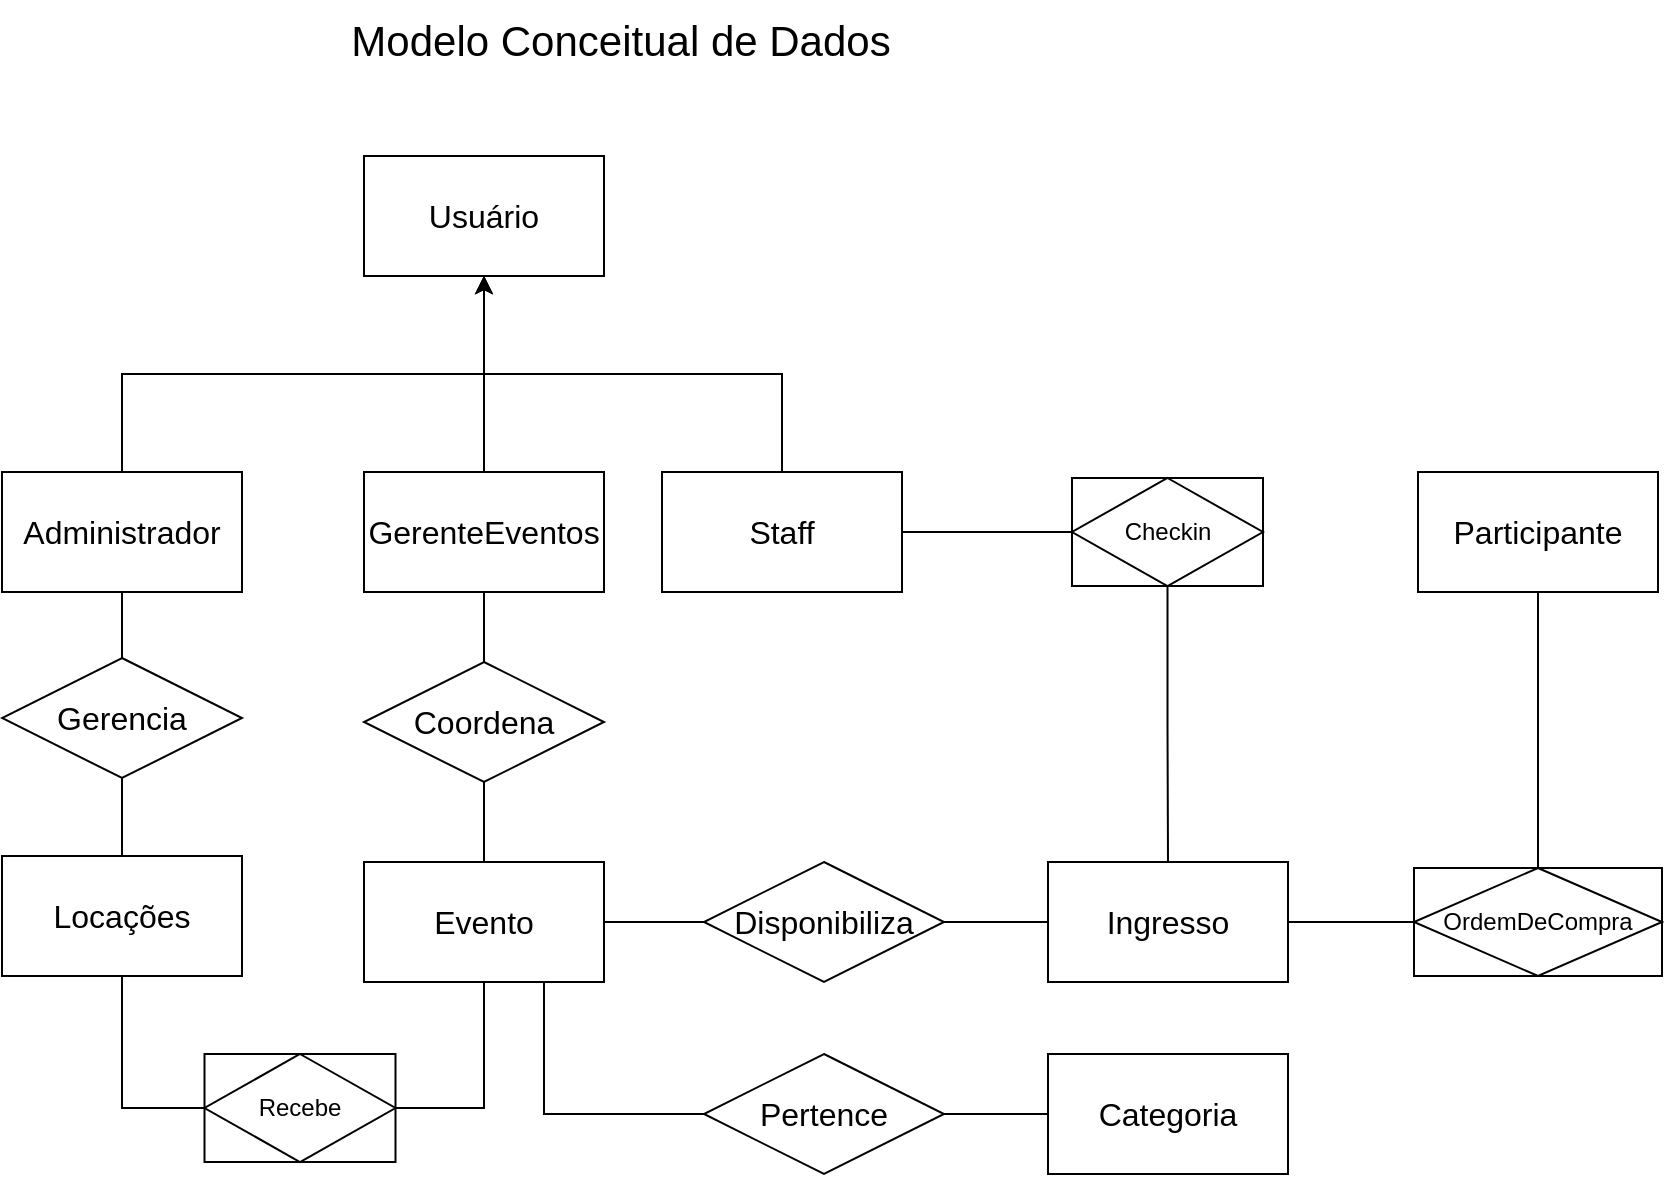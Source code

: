 <mxfile version="24.1.0" type="device">
  <diagram name="Página-1" id="3gqKRnXt5KwjTsprkyF4">
    <mxGraphModel dx="1514" dy="788" grid="0" gridSize="10" guides="1" tooltips="1" connect="1" arrows="1" fold="1" page="0" pageScale="1" pageWidth="827" pageHeight="1169" math="0" shadow="0">
      <root>
        <mxCell id="0" />
        <mxCell id="1" parent="0" />
        <mxCell id="Ddyv1p4y5gCR3032bXAw-13" value="&lt;font style=&quot;font-size: 21px;&quot;&gt;Modelo Conceitual de Dados&lt;/font&gt;" style="text;html=1;align=center;verticalAlign=middle;resizable=0;points=[];autosize=1;strokeColor=none;fillColor=none;strokeWidth=5;" parent="1" vertex="1">
          <mxGeometry x="-90" y="266" width="290" height="40" as="geometry" />
        </mxCell>
        <mxCell id="__w5EYQcTCQ6reo6Pu2O-18" style="edgeStyle=orthogonalEdgeStyle;rounded=0;orthogonalLoop=1;jettySize=auto;html=1;endArrow=none;endFill=0;" parent="1" source="WXTgVZCixAoeuCISGFSQ-37" target="__w5EYQcTCQ6reo6Pu2O-17" edge="1">
          <mxGeometry relative="1" as="geometry" />
        </mxCell>
        <mxCell id="WXTgVZCixAoeuCISGFSQ-37" value="&lt;font style=&quot;font-size: 16px;&quot;&gt;Evento&lt;/font&gt;" style="rounded=0;whiteSpace=wrap;html=1;" parent="1" vertex="1">
          <mxGeometry x="-73" y="697" width="120" height="60" as="geometry" />
        </mxCell>
        <mxCell id="WXTgVZCixAoeuCISGFSQ-38" style="edgeStyle=orthogonalEdgeStyle;rounded=0;orthogonalLoop=1;jettySize=auto;html=1;endArrow=none;endFill=0;startArrow=classic;startFill=1;exitX=0.5;exitY=1;exitDx=0;exitDy=0;" parent="1" source="WXTgVZCixAoeuCISGFSQ-39" target="WXTgVZCixAoeuCISGFSQ-40" edge="1">
          <mxGeometry relative="1" as="geometry">
            <mxPoint x="-13" y="482" as="targetPoint" />
          </mxGeometry>
        </mxCell>
        <mxCell id="WXTgVZCixAoeuCISGFSQ-39" value="&lt;font style=&quot;font-size: 16px;&quot;&gt;Usuário&lt;/font&gt;" style="rounded=0;whiteSpace=wrap;html=1;" parent="1" vertex="1">
          <mxGeometry x="-73" y="344" width="120" height="60" as="geometry" />
        </mxCell>
        <mxCell id="WXTgVZCixAoeuCISGFSQ-40" value="&lt;font style=&quot;font-size: 16px;&quot;&gt;Administrador&lt;/font&gt;" style="rounded=0;whiteSpace=wrap;html=1;" parent="1" vertex="1">
          <mxGeometry x="-254" y="502" width="120" height="60" as="geometry" />
        </mxCell>
        <mxCell id="WXTgVZCixAoeuCISGFSQ-41" value="&lt;font style=&quot;font-size: 16px;&quot;&gt;GerenteEventos&lt;/font&gt;" style="rounded=0;whiteSpace=wrap;html=1;" parent="1" vertex="1">
          <mxGeometry x="-73" y="502" width="120" height="60" as="geometry" />
        </mxCell>
        <mxCell id="WXTgVZCixAoeuCISGFSQ-42" style="edgeStyle=orthogonalEdgeStyle;rounded=0;orthogonalLoop=1;jettySize=auto;html=1;exitX=0.5;exitY=1;exitDx=0;exitDy=0;endArrow=none;endFill=0;startArrow=classic;startFill=1;" parent="1" source="WXTgVZCixAoeuCISGFSQ-39" target="WXTgVZCixAoeuCISGFSQ-41" edge="1">
          <mxGeometry relative="1" as="geometry">
            <mxPoint x="-94" y="505" as="targetPoint" />
            <mxPoint x="-3" y="414" as="sourcePoint" />
          </mxGeometry>
        </mxCell>
        <mxCell id="WXTgVZCixAoeuCISGFSQ-43" value="Coordena" style="shape=rhombus;perimeter=rhombusPerimeter;whiteSpace=wrap;html=1;align=center;fontSize=16;" parent="1" vertex="1">
          <mxGeometry x="-73" y="597" width="120" height="60" as="geometry" />
        </mxCell>
        <mxCell id="WXTgVZCixAoeuCISGFSQ-44" style="edgeStyle=orthogonalEdgeStyle;rounded=0;orthogonalLoop=1;jettySize=auto;html=1;entryX=0.5;entryY=0;entryDx=0;entryDy=0;strokeColor=default;endArrow=none;endFill=0;exitX=0.5;exitY=1;exitDx=0;exitDy=0;" parent="1" source="WXTgVZCixAoeuCISGFSQ-41" target="WXTgVZCixAoeuCISGFSQ-43" edge="1">
          <mxGeometry relative="1" as="geometry">
            <mxPoint x="76" y="180" as="targetPoint" />
            <mxPoint x="48" y="530" as="sourcePoint" />
            <Array as="points" />
          </mxGeometry>
        </mxCell>
        <mxCell id="WXTgVZCixAoeuCISGFSQ-45" style="edgeStyle=orthogonalEdgeStyle;rounded=0;orthogonalLoop=1;jettySize=auto;html=1;entryX=0.5;entryY=0;entryDx=0;entryDy=0;strokeColor=default;endArrow=none;endFill=0;exitX=0.5;exitY=1;exitDx=0;exitDy=0;" parent="1" source="WXTgVZCixAoeuCISGFSQ-43" target="WXTgVZCixAoeuCISGFSQ-37" edge="1">
          <mxGeometry relative="1" as="geometry">
            <mxPoint x="301" y="531.88" as="targetPoint" />
            <mxPoint x="234" y="531.88" as="sourcePoint" />
            <Array as="points" />
          </mxGeometry>
        </mxCell>
        <mxCell id="WXTgVZCixAoeuCISGFSQ-46" style="edgeStyle=orthogonalEdgeStyle;rounded=0;orthogonalLoop=1;jettySize=auto;html=1;entryX=0.5;entryY=1;entryDx=0;entryDy=0;endArrow=none;endFill=0;" parent="1" source="WXTgVZCixAoeuCISGFSQ-47" target="WXTgVZCixAoeuCISGFSQ-49" edge="1">
          <mxGeometry relative="1" as="geometry" />
        </mxCell>
        <mxCell id="WXTgVZCixAoeuCISGFSQ-47" value="&lt;span style=&quot;font-size: 16px;&quot;&gt;Locações&lt;/span&gt;" style="rounded=0;whiteSpace=wrap;html=1;" parent="1" vertex="1">
          <mxGeometry x="-254" y="694" width="120" height="60" as="geometry" />
        </mxCell>
        <mxCell id="WXTgVZCixAoeuCISGFSQ-48" style="edgeStyle=orthogonalEdgeStyle;rounded=0;orthogonalLoop=1;jettySize=auto;html=1;entryX=0.5;entryY=1;entryDx=0;entryDy=0;endArrow=none;endFill=0;" parent="1" source="WXTgVZCixAoeuCISGFSQ-49" target="WXTgVZCixAoeuCISGFSQ-40" edge="1">
          <mxGeometry relative="1" as="geometry" />
        </mxCell>
        <mxCell id="WXTgVZCixAoeuCISGFSQ-49" value="Gerencia" style="shape=rhombus;perimeter=rhombusPerimeter;whiteSpace=wrap;html=1;align=center;fontSize=16;" parent="1" vertex="1">
          <mxGeometry x="-254" y="595" width="120" height="60" as="geometry" />
        </mxCell>
        <mxCell id="WXTgVZCixAoeuCISGFSQ-50" style="edgeStyle=orthogonalEdgeStyle;rounded=0;orthogonalLoop=1;jettySize=auto;html=1;strokeColor=default;endArrow=none;endFill=0;exitX=1;exitY=0.5;exitDx=0;exitDy=0;entryX=0.5;entryY=1;entryDx=0;entryDy=0;" parent="1" source="WXTgVZCixAoeuCISGFSQ-53" target="WXTgVZCixAoeuCISGFSQ-37" edge="1">
          <mxGeometry relative="1" as="geometry">
            <mxPoint x="120" y="936" as="targetPoint" />
            <mxPoint x="-42.5" y="837" as="sourcePoint" />
          </mxGeometry>
        </mxCell>
        <mxCell id="WXTgVZCixAoeuCISGFSQ-51" style="edgeStyle=orthogonalEdgeStyle;rounded=0;orthogonalLoop=1;jettySize=auto;html=1;entryX=0;entryY=0.5;entryDx=0;entryDy=0;strokeColor=default;endArrow=none;endFill=0;" parent="1" source="WXTgVZCixAoeuCISGFSQ-47" target="WXTgVZCixAoeuCISGFSQ-53" edge="1">
          <mxGeometry relative="1" as="geometry">
            <mxPoint x="-162.5" y="837" as="targetPoint" />
            <mxPoint x="-233" y="936" as="sourcePoint" />
            <Array as="points" />
          </mxGeometry>
        </mxCell>
        <mxCell id="WXTgVZCixAoeuCISGFSQ-52" value="&lt;font style=&quot;font-size: 16px;&quot;&gt;Participante&lt;/font&gt;" style="rounded=0;whiteSpace=wrap;html=1;" parent="1" vertex="1">
          <mxGeometry x="454" y="502" width="120" height="60" as="geometry" />
        </mxCell>
        <mxCell id="WXTgVZCixAoeuCISGFSQ-53" value="Recebe" style="shape=associativeEntity;whiteSpace=wrap;html=1;align=center;" parent="1" vertex="1">
          <mxGeometry x="-152.75" y="793" width="95.5" height="54" as="geometry" />
        </mxCell>
        <mxCell id="WXTgVZCixAoeuCISGFSQ-56" style="edgeStyle=orthogonalEdgeStyle;rounded=0;orthogonalLoop=1;jettySize=auto;html=1;strokeColor=default;endArrow=none;endFill=0;entryX=0.5;entryY=0;entryDx=0;entryDy=0;" parent="1" source="WXTgVZCixAoeuCISGFSQ-52" target="__w5EYQcTCQ6reo6Pu2O-16" edge="1">
          <mxGeometry relative="1" as="geometry">
            <mxPoint x="526.048" y="733" as="targetPoint" />
            <mxPoint x="143" y="736" as="sourcePoint" />
          </mxGeometry>
        </mxCell>
        <mxCell id="__w5EYQcTCQ6reo6Pu2O-19" style="edgeStyle=orthogonalEdgeStyle;rounded=0;orthogonalLoop=1;jettySize=auto;html=1;entryX=1;entryY=0.5;entryDx=0;entryDy=0;endArrow=none;endFill=0;" parent="1" source="__w5EYQcTCQ6reo6Pu2O-4" target="__w5EYQcTCQ6reo6Pu2O-17" edge="1">
          <mxGeometry relative="1" as="geometry" />
        </mxCell>
        <mxCell id="__w5EYQcTCQ6reo6Pu2O-4" value="&lt;font style=&quot;font-size: 16px;&quot;&gt;Ingresso&lt;/font&gt;" style="rounded=0;whiteSpace=wrap;html=1;" parent="1" vertex="1">
          <mxGeometry x="269" y="697" width="120" height="60" as="geometry" />
        </mxCell>
        <mxCell id="__w5EYQcTCQ6reo6Pu2O-5" style="edgeStyle=orthogonalEdgeStyle;rounded=0;orthogonalLoop=1;jettySize=auto;html=1;entryX=1;entryY=0.5;entryDx=0;entryDy=0;endArrow=none;endFill=0;exitX=0;exitY=0.5;exitDx=0;exitDy=0;" parent="1" source="__w5EYQcTCQ6reo6Pu2O-16" target="__w5EYQcTCQ6reo6Pu2O-4" edge="1">
          <mxGeometry relative="1" as="geometry">
            <mxPoint x="466" y="763" as="sourcePoint" />
          </mxGeometry>
        </mxCell>
        <mxCell id="__w5EYQcTCQ6reo6Pu2O-12" style="edgeStyle=orthogonalEdgeStyle;rounded=0;orthogonalLoop=1;jettySize=auto;html=1;entryX=0;entryY=0.5;entryDx=0;entryDy=0;endArrow=none;endFill=0;" parent="1" source="__w5EYQcTCQ6reo6Pu2O-10" target="__w5EYQcTCQ6reo6Pu2O-14" edge="1">
          <mxGeometry relative="1" as="geometry">
            <mxPoint x="349" y="531" as="targetPoint" />
          </mxGeometry>
        </mxCell>
        <mxCell id="__w5EYQcTCQ6reo6Pu2O-10" value="&lt;font style=&quot;font-size: 16px;&quot;&gt;Staff&lt;/font&gt;" style="rounded=0;whiteSpace=wrap;html=1;" parent="1" vertex="1">
          <mxGeometry x="76" y="502" width="120" height="60" as="geometry" />
        </mxCell>
        <mxCell id="__w5EYQcTCQ6reo6Pu2O-11" style="edgeStyle=orthogonalEdgeStyle;rounded=0;orthogonalLoop=1;jettySize=auto;html=1;exitX=0.5;exitY=1;exitDx=0;exitDy=0;endArrow=none;endFill=0;startArrow=classic;startFill=1;entryX=0.5;entryY=0;entryDx=0;entryDy=0;" parent="1" source="WXTgVZCixAoeuCISGFSQ-39" target="__w5EYQcTCQ6reo6Pu2O-10" edge="1">
          <mxGeometry relative="1" as="geometry">
            <mxPoint x="216" y="472" as="targetPoint" />
            <mxPoint x="126" y="381" as="sourcePoint" />
          </mxGeometry>
        </mxCell>
        <mxCell id="__w5EYQcTCQ6reo6Pu2O-24" style="edgeStyle=orthogonalEdgeStyle;rounded=0;orthogonalLoop=1;jettySize=auto;html=1;endArrow=none;endFill=0;" parent="1" source="__w5EYQcTCQ6reo6Pu2O-14" target="__w5EYQcTCQ6reo6Pu2O-4" edge="1">
          <mxGeometry relative="1" as="geometry" />
        </mxCell>
        <mxCell id="__w5EYQcTCQ6reo6Pu2O-14" value="Checkin" style="shape=associativeEntity;whiteSpace=wrap;html=1;align=center;" parent="1" vertex="1">
          <mxGeometry x="281" y="505" width="95.5" height="54" as="geometry" />
        </mxCell>
        <mxCell id="__w5EYQcTCQ6reo6Pu2O-16" value="OrdemDeCompra" style="shape=associativeEntity;whiteSpace=wrap;html=1;align=center;" parent="1" vertex="1">
          <mxGeometry x="452" y="700" width="124" height="54" as="geometry" />
        </mxCell>
        <mxCell id="__w5EYQcTCQ6reo6Pu2O-17" value="Disponibiliza" style="shape=rhombus;perimeter=rhombusPerimeter;whiteSpace=wrap;html=1;align=center;fontSize=16;" parent="1" vertex="1">
          <mxGeometry x="97" y="697" width="120" height="60" as="geometry" />
        </mxCell>
        <mxCell id="__w5EYQcTCQ6reo6Pu2O-20" style="edgeStyle=orthogonalEdgeStyle;rounded=0;orthogonalLoop=1;jettySize=auto;html=1;endArrow=none;endFill=0;exitX=0.75;exitY=1;exitDx=0;exitDy=0;entryX=0;entryY=0.5;entryDx=0;entryDy=0;" parent="1" source="WXTgVZCixAoeuCISGFSQ-37" target="__w5EYQcTCQ6reo6Pu2O-23" edge="1">
          <mxGeometry relative="1" as="geometry">
            <mxPoint x="47" y="823" as="sourcePoint" />
          </mxGeometry>
        </mxCell>
        <mxCell id="__w5EYQcTCQ6reo6Pu2O-21" style="edgeStyle=orthogonalEdgeStyle;rounded=0;orthogonalLoop=1;jettySize=auto;html=1;entryX=1;entryY=0.5;entryDx=0;entryDy=0;endArrow=none;endFill=0;" parent="1" source="__w5EYQcTCQ6reo6Pu2O-22" target="__w5EYQcTCQ6reo6Pu2O-23" edge="1">
          <mxGeometry relative="1" as="geometry" />
        </mxCell>
        <mxCell id="__w5EYQcTCQ6reo6Pu2O-22" value="&lt;font style=&quot;font-size: 16px;&quot;&gt;Categoria&lt;/font&gt;" style="rounded=0;whiteSpace=wrap;html=1;" parent="1" vertex="1">
          <mxGeometry x="269" y="793" width="120" height="60" as="geometry" />
        </mxCell>
        <mxCell id="__w5EYQcTCQ6reo6Pu2O-23" value="Pertence" style="shape=rhombus;perimeter=rhombusPerimeter;whiteSpace=wrap;html=1;align=center;fontSize=16;" parent="1" vertex="1">
          <mxGeometry x="97" y="793" width="120" height="60" as="geometry" />
        </mxCell>
      </root>
    </mxGraphModel>
  </diagram>
</mxfile>
